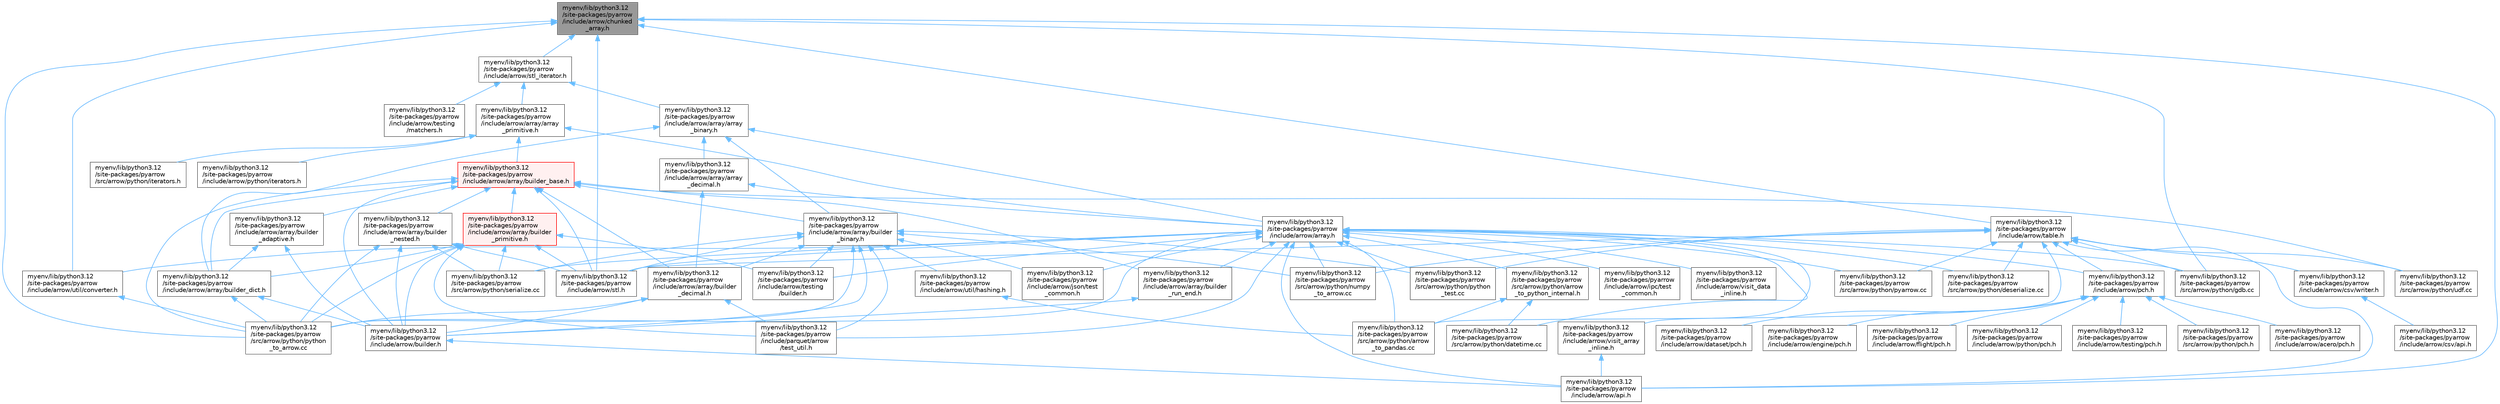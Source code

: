 digraph "myenv/lib/python3.12/site-packages/pyarrow/include/arrow/chunked_array.h"
{
 // LATEX_PDF_SIZE
  bgcolor="transparent";
  edge [fontname=Helvetica,fontsize=10,labelfontname=Helvetica,labelfontsize=10];
  node [fontname=Helvetica,fontsize=10,shape=box,height=0.2,width=0.4];
  Node1 [id="Node000001",label="myenv/lib/python3.12\l/site-packages/pyarrow\l/include/arrow/chunked\l_array.h",height=0.2,width=0.4,color="gray40", fillcolor="grey60", style="filled", fontcolor="black",tooltip=" "];
  Node1 -> Node2 [id="edge1_Node000001_Node000002",dir="back",color="steelblue1",style="solid",tooltip=" "];
  Node2 [id="Node000002",label="myenv/lib/python3.12\l/site-packages/pyarrow\l/include/arrow/api.h",height=0.2,width=0.4,color="grey40", fillcolor="white", style="filled",URL="$include_2arrow_2api_8h.html",tooltip=" "];
  Node1 -> Node3 [id="edge2_Node000001_Node000003",dir="back",color="steelblue1",style="solid",tooltip=" "];
  Node3 [id="Node000003",label="myenv/lib/python3.12\l/site-packages/pyarrow\l/include/arrow/stl.h",height=0.2,width=0.4,color="grey40", fillcolor="white", style="filled",URL="$stl_8h.html",tooltip=" "];
  Node1 -> Node4 [id="edge3_Node000001_Node000004",dir="back",color="steelblue1",style="solid",tooltip=" "];
  Node4 [id="Node000004",label="myenv/lib/python3.12\l/site-packages/pyarrow\l/include/arrow/stl_iterator.h",height=0.2,width=0.4,color="grey40", fillcolor="white", style="filled",URL="$stl__iterator_8h.html",tooltip=" "];
  Node4 -> Node5 [id="edge4_Node000004_Node000005",dir="back",color="steelblue1",style="solid",tooltip=" "];
  Node5 [id="Node000005",label="myenv/lib/python3.12\l/site-packages/pyarrow\l/include/arrow/array/array\l_binary.h",height=0.2,width=0.4,color="grey40", fillcolor="white", style="filled",URL="$array__binary_8h.html",tooltip=" "];
  Node5 -> Node6 [id="edge5_Node000005_Node000006",dir="back",color="steelblue1",style="solid",tooltip=" "];
  Node6 [id="Node000006",label="myenv/lib/python3.12\l/site-packages/pyarrow\l/include/arrow/array.h",height=0.2,width=0.4,color="grey40", fillcolor="white", style="filled",URL="$array_8h.html",tooltip=" "];
  Node6 -> Node2 [id="edge6_Node000006_Node000002",dir="back",color="steelblue1",style="solid",tooltip=" "];
  Node6 -> Node7 [id="edge7_Node000006_Node000007",dir="back",color="steelblue1",style="solid",tooltip=" "];
  Node7 [id="Node000007",label="myenv/lib/python3.12\l/site-packages/pyarrow\l/include/arrow/array/builder\l_run_end.h",height=0.2,width=0.4,color="grey40", fillcolor="white", style="filled",URL="$builder__run__end_8h.html",tooltip=" "];
  Node7 -> Node8 [id="edge8_Node000007_Node000008",dir="back",color="steelblue1",style="solid",tooltip=" "];
  Node8 [id="Node000008",label="myenv/lib/python3.12\l/site-packages/pyarrow\l/include/arrow/builder.h",height=0.2,width=0.4,color="grey40", fillcolor="white", style="filled",URL="$builder_8h.html",tooltip=" "];
  Node8 -> Node2 [id="edge9_Node000008_Node000002",dir="back",color="steelblue1",style="solid",tooltip=" "];
  Node6 -> Node9 [id="edge10_Node000006_Node000009",dir="back",color="steelblue1",style="solid",tooltip=" "];
  Node9 [id="Node000009",label="myenv/lib/python3.12\l/site-packages/pyarrow\l/include/arrow/ipc/test\l_common.h",height=0.2,width=0.4,color="grey40", fillcolor="white", style="filled",URL="$ipc_2test__common_8h.html",tooltip=" "];
  Node6 -> Node10 [id="edge11_Node000006_Node000010",dir="back",color="steelblue1",style="solid",tooltip=" "];
  Node10 [id="Node000010",label="myenv/lib/python3.12\l/site-packages/pyarrow\l/include/arrow/json/test\l_common.h",height=0.2,width=0.4,color="grey40", fillcolor="white", style="filled",URL="$json_2test__common_8h.html",tooltip=" "];
  Node6 -> Node11 [id="edge12_Node000006_Node000011",dir="back",color="steelblue1",style="solid",tooltip=" "];
  Node11 [id="Node000011",label="myenv/lib/python3.12\l/site-packages/pyarrow\l/include/arrow/pch.h",height=0.2,width=0.4,color="grey40", fillcolor="white", style="filled",URL="$include_2arrow_2pch_8h.html",tooltip=" "];
  Node11 -> Node12 [id="edge13_Node000011_Node000012",dir="back",color="steelblue1",style="solid",tooltip=" "];
  Node12 [id="Node000012",label="myenv/lib/python3.12\l/site-packages/pyarrow\l/include/arrow/acero/pch.h",height=0.2,width=0.4,color="grey40", fillcolor="white", style="filled",URL="$include_2arrow_2acero_2pch_8h.html",tooltip=" "];
  Node11 -> Node13 [id="edge14_Node000011_Node000013",dir="back",color="steelblue1",style="solid",tooltip=" "];
  Node13 [id="Node000013",label="myenv/lib/python3.12\l/site-packages/pyarrow\l/include/arrow/dataset/pch.h",height=0.2,width=0.4,color="grey40", fillcolor="white", style="filled",URL="$include_2arrow_2dataset_2pch_8h.html",tooltip=" "];
  Node11 -> Node14 [id="edge15_Node000011_Node000014",dir="back",color="steelblue1",style="solid",tooltip=" "];
  Node14 [id="Node000014",label="myenv/lib/python3.12\l/site-packages/pyarrow\l/include/arrow/engine/pch.h",height=0.2,width=0.4,color="grey40", fillcolor="white", style="filled",URL="$include_2arrow_2engine_2pch_8h.html",tooltip=" "];
  Node11 -> Node15 [id="edge16_Node000011_Node000015",dir="back",color="steelblue1",style="solid",tooltip=" "];
  Node15 [id="Node000015",label="myenv/lib/python3.12\l/site-packages/pyarrow\l/include/arrow/flight/pch.h",height=0.2,width=0.4,color="grey40", fillcolor="white", style="filled",URL="$include_2arrow_2flight_2pch_8h.html",tooltip=" "];
  Node11 -> Node16 [id="edge17_Node000011_Node000016",dir="back",color="steelblue1",style="solid",tooltip=" "];
  Node16 [id="Node000016",label="myenv/lib/python3.12\l/site-packages/pyarrow\l/include/arrow/python/pch.h",height=0.2,width=0.4,color="grey40", fillcolor="white", style="filled",URL="$include_2arrow_2python_2pch_8h.html",tooltip=" "];
  Node11 -> Node17 [id="edge18_Node000011_Node000017",dir="back",color="steelblue1",style="solid",tooltip=" "];
  Node17 [id="Node000017",label="myenv/lib/python3.12\l/site-packages/pyarrow\l/include/arrow/testing/pch.h",height=0.2,width=0.4,color="grey40", fillcolor="white", style="filled",URL="$include_2arrow_2testing_2pch_8h.html",tooltip=" "];
  Node11 -> Node18 [id="edge19_Node000011_Node000018",dir="back",color="steelblue1",style="solid",tooltip=" "];
  Node18 [id="Node000018",label="myenv/lib/python3.12\l/site-packages/pyarrow\l/src/arrow/python/pch.h",height=0.2,width=0.4,color="grey40", fillcolor="white", style="filled",URL="$src_2arrow_2python_2pch_8h.html",tooltip=" "];
  Node6 -> Node3 [id="edge20_Node000006_Node000003",dir="back",color="steelblue1",style="solid",tooltip=" "];
  Node6 -> Node19 [id="edge21_Node000006_Node000019",dir="back",color="steelblue1",style="solid",tooltip=" "];
  Node19 [id="Node000019",label="myenv/lib/python3.12\l/site-packages/pyarrow\l/include/arrow/testing\l/builder.h",height=0.2,width=0.4,color="grey40", fillcolor="white", style="filled",URL="$testing_2builder_8h.html",tooltip=" "];
  Node6 -> Node20 [id="edge22_Node000006_Node000020",dir="back",color="steelblue1",style="solid",tooltip=" "];
  Node20 [id="Node000020",label="myenv/lib/python3.12\l/site-packages/pyarrow\l/include/arrow/util/converter.h",height=0.2,width=0.4,color="grey40", fillcolor="white", style="filled",URL="$util_2converter_8h.html",tooltip=" "];
  Node20 -> Node21 [id="edge23_Node000020_Node000021",dir="back",color="steelblue1",style="solid",tooltip=" "];
  Node21 [id="Node000021",label="myenv/lib/python3.12\l/site-packages/pyarrow\l/src/arrow/python/python\l_to_arrow.cc",height=0.2,width=0.4,color="grey40", fillcolor="white", style="filled",URL="$python__to__arrow_8cc.html",tooltip=" "];
  Node6 -> Node22 [id="edge24_Node000006_Node000022",dir="back",color="steelblue1",style="solid",tooltip=" "];
  Node22 [id="Node000022",label="myenv/lib/python3.12\l/site-packages/pyarrow\l/include/arrow/visit_array\l_inline.h",height=0.2,width=0.4,color="grey40", fillcolor="white", style="filled",URL="$visit__array__inline_8h.html",tooltip=" "];
  Node22 -> Node2 [id="edge25_Node000022_Node000002",dir="back",color="steelblue1",style="solid",tooltip=" "];
  Node6 -> Node23 [id="edge26_Node000006_Node000023",dir="back",color="steelblue1",style="solid",tooltip=" "];
  Node23 [id="Node000023",label="myenv/lib/python3.12\l/site-packages/pyarrow\l/include/arrow/visit_data\l_inline.h",height=0.2,width=0.4,color="grey40", fillcolor="white", style="filled",URL="$visit__data__inline_8h.html",tooltip=" "];
  Node6 -> Node24 [id="edge27_Node000006_Node000024",dir="back",color="steelblue1",style="solid",tooltip=" "];
  Node24 [id="Node000024",label="myenv/lib/python3.12\l/site-packages/pyarrow\l/include/parquet/arrow\l/test_util.h",height=0.2,width=0.4,color="grey40", fillcolor="white", style="filled",URL="$parquet_2arrow_2test__util_8h.html",tooltip=" "];
  Node6 -> Node25 [id="edge28_Node000006_Node000025",dir="back",color="steelblue1",style="solid",tooltip=" "];
  Node25 [id="Node000025",label="myenv/lib/python3.12\l/site-packages/pyarrow\l/src/arrow/python/arrow\l_to_pandas.cc",height=0.2,width=0.4,color="grey40", fillcolor="white", style="filled",URL="$arrow__to__pandas_8cc.html",tooltip=" "];
  Node6 -> Node26 [id="edge29_Node000006_Node000026",dir="back",color="steelblue1",style="solid",tooltip=" "];
  Node26 [id="Node000026",label="myenv/lib/python3.12\l/site-packages/pyarrow\l/src/arrow/python/arrow\l_to_python_internal.h",height=0.2,width=0.4,color="grey40", fillcolor="white", style="filled",URL="$arrow__to__python__internal_8h.html",tooltip=" "];
  Node26 -> Node25 [id="edge30_Node000026_Node000025",dir="back",color="steelblue1",style="solid",tooltip=" "];
  Node26 -> Node27 [id="edge31_Node000026_Node000027",dir="back",color="steelblue1",style="solid",tooltip=" "];
  Node27 [id="Node000027",label="myenv/lib/python3.12\l/site-packages/pyarrow\l/src/arrow/python/datetime.cc",height=0.2,width=0.4,color="grey40", fillcolor="white", style="filled",URL="$datetime_8cc.html",tooltip=" "];
  Node6 -> Node27 [id="edge32_Node000006_Node000027",dir="back",color="steelblue1",style="solid",tooltip=" "];
  Node6 -> Node28 [id="edge33_Node000006_Node000028",dir="back",color="steelblue1",style="solid",tooltip=" "];
  Node28 [id="Node000028",label="myenv/lib/python3.12\l/site-packages/pyarrow\l/src/arrow/python/deserialize.cc",height=0.2,width=0.4,color="grey40", fillcolor="white", style="filled",URL="$deserialize_8cc.html",tooltip=" "];
  Node6 -> Node29 [id="edge34_Node000006_Node000029",dir="back",color="steelblue1",style="solid",tooltip=" "];
  Node29 [id="Node000029",label="myenv/lib/python3.12\l/site-packages/pyarrow\l/src/arrow/python/gdb.cc",height=0.2,width=0.4,color="grey40", fillcolor="white", style="filled",URL="$gdb_8cc.html",tooltip=" "];
  Node6 -> Node30 [id="edge35_Node000006_Node000030",dir="back",color="steelblue1",style="solid",tooltip=" "];
  Node30 [id="Node000030",label="myenv/lib/python3.12\l/site-packages/pyarrow\l/src/arrow/python/numpy\l_to_arrow.cc",height=0.2,width=0.4,color="grey40", fillcolor="white", style="filled",URL="$numpy__to__arrow_8cc.html",tooltip=" "];
  Node6 -> Node31 [id="edge36_Node000006_Node000031",dir="back",color="steelblue1",style="solid",tooltip=" "];
  Node31 [id="Node000031",label="myenv/lib/python3.12\l/site-packages/pyarrow\l/src/arrow/python/pyarrow.cc",height=0.2,width=0.4,color="grey40", fillcolor="white", style="filled",URL="$pyarrow_8cc.html",tooltip=" "];
  Node6 -> Node32 [id="edge37_Node000006_Node000032",dir="back",color="steelblue1",style="solid",tooltip=" "];
  Node32 [id="Node000032",label="myenv/lib/python3.12\l/site-packages/pyarrow\l/src/arrow/python/python\l_test.cc",height=0.2,width=0.4,color="grey40", fillcolor="white", style="filled",URL="$python__test_8cc.html",tooltip=" "];
  Node6 -> Node21 [id="edge38_Node000006_Node000021",dir="back",color="steelblue1",style="solid",tooltip=" "];
  Node6 -> Node33 [id="edge39_Node000006_Node000033",dir="back",color="steelblue1",style="solid",tooltip=" "];
  Node33 [id="Node000033",label="myenv/lib/python3.12\l/site-packages/pyarrow\l/src/arrow/python/serialize.cc",height=0.2,width=0.4,color="grey40", fillcolor="white", style="filled",URL="$serialize_8cc.html",tooltip=" "];
  Node5 -> Node34 [id="edge40_Node000005_Node000034",dir="back",color="steelblue1",style="solid",tooltip=" "];
  Node34 [id="Node000034",label="myenv/lib/python3.12\l/site-packages/pyarrow\l/include/arrow/array/array\l_decimal.h",height=0.2,width=0.4,color="grey40", fillcolor="white", style="filled",URL="$array__decimal_8h.html",tooltip=" "];
  Node34 -> Node6 [id="edge41_Node000034_Node000006",dir="back",color="steelblue1",style="solid",tooltip=" "];
  Node34 -> Node35 [id="edge42_Node000034_Node000035",dir="back",color="steelblue1",style="solid",tooltip=" "];
  Node35 [id="Node000035",label="myenv/lib/python3.12\l/site-packages/pyarrow\l/include/arrow/array/builder\l_decimal.h",height=0.2,width=0.4,color="grey40", fillcolor="white", style="filled",URL="$builder__decimal_8h.html",tooltip=" "];
  Node35 -> Node8 [id="edge43_Node000035_Node000008",dir="back",color="steelblue1",style="solid",tooltip=" "];
  Node35 -> Node24 [id="edge44_Node000035_Node000024",dir="back",color="steelblue1",style="solid",tooltip=" "];
  Node35 -> Node21 [id="edge45_Node000035_Node000021",dir="back",color="steelblue1",style="solid",tooltip=" "];
  Node5 -> Node36 [id="edge46_Node000005_Node000036",dir="back",color="steelblue1",style="solid",tooltip=" "];
  Node36 [id="Node000036",label="myenv/lib/python3.12\l/site-packages/pyarrow\l/include/arrow/array/builder\l_binary.h",height=0.2,width=0.4,color="grey40", fillcolor="white", style="filled",URL="$builder__binary_8h.html",tooltip=" "];
  Node36 -> Node35 [id="edge47_Node000036_Node000035",dir="back",color="steelblue1",style="solid",tooltip=" "];
  Node36 -> Node8 [id="edge48_Node000036_Node000008",dir="back",color="steelblue1",style="solid",tooltip=" "];
  Node36 -> Node10 [id="edge49_Node000036_Node000010",dir="back",color="steelblue1",style="solid",tooltip=" "];
  Node36 -> Node3 [id="edge50_Node000036_Node000003",dir="back",color="steelblue1",style="solid",tooltip=" "];
  Node36 -> Node19 [id="edge51_Node000036_Node000019",dir="back",color="steelblue1",style="solid",tooltip=" "];
  Node36 -> Node37 [id="edge52_Node000036_Node000037",dir="back",color="steelblue1",style="solid",tooltip=" "];
  Node37 [id="Node000037",label="myenv/lib/python3.12\l/site-packages/pyarrow\l/include/arrow/util/hashing.h",height=0.2,width=0.4,color="grey40", fillcolor="white", style="filled",URL="$hashing_8h.html",tooltip=" "];
  Node37 -> Node25 [id="edge53_Node000037_Node000025",dir="back",color="steelblue1",style="solid",tooltip=" "];
  Node36 -> Node24 [id="edge54_Node000036_Node000024",dir="back",color="steelblue1",style="solid",tooltip=" "];
  Node36 -> Node30 [id="edge55_Node000036_Node000030",dir="back",color="steelblue1",style="solid",tooltip=" "];
  Node36 -> Node32 [id="edge56_Node000036_Node000032",dir="back",color="steelblue1",style="solid",tooltip=" "];
  Node36 -> Node21 [id="edge57_Node000036_Node000021",dir="back",color="steelblue1",style="solid",tooltip=" "];
  Node36 -> Node33 [id="edge58_Node000036_Node000033",dir="back",color="steelblue1",style="solid",tooltip=" "];
  Node5 -> Node38 [id="edge59_Node000005_Node000038",dir="back",color="steelblue1",style="solid",tooltip=" "];
  Node38 [id="Node000038",label="myenv/lib/python3.12\l/site-packages/pyarrow\l/include/arrow/array/builder_dict.h",height=0.2,width=0.4,color="grey40", fillcolor="white", style="filled",URL="$builder__dict_8h.html",tooltip=" "];
  Node38 -> Node8 [id="edge60_Node000038_Node000008",dir="back",color="steelblue1",style="solid",tooltip=" "];
  Node38 -> Node21 [id="edge61_Node000038_Node000021",dir="back",color="steelblue1",style="solid",tooltip=" "];
  Node4 -> Node39 [id="edge62_Node000004_Node000039",dir="back",color="steelblue1",style="solid",tooltip=" "];
  Node39 [id="Node000039",label="myenv/lib/python3.12\l/site-packages/pyarrow\l/include/arrow/array/array\l_primitive.h",height=0.2,width=0.4,color="grey40", fillcolor="white", style="filled",URL="$array__primitive_8h.html",tooltip=" "];
  Node39 -> Node6 [id="edge63_Node000039_Node000006",dir="back",color="steelblue1",style="solid",tooltip=" "];
  Node39 -> Node40 [id="edge64_Node000039_Node000040",dir="back",color="steelblue1",style="solid",tooltip=" "];
  Node40 [id="Node000040",label="myenv/lib/python3.12\l/site-packages/pyarrow\l/include/arrow/array/builder_base.h",height=0.2,width=0.4,color="red", fillcolor="#FFF0F0", style="filled",URL="$builder__base_8h.html",tooltip=" "];
  Node40 -> Node41 [id="edge65_Node000040_Node000041",dir="back",color="steelblue1",style="solid",tooltip=" "];
  Node41 [id="Node000041",label="myenv/lib/python3.12\l/site-packages/pyarrow\l/include/arrow/array/builder\l_adaptive.h",height=0.2,width=0.4,color="grey40", fillcolor="white", style="filled",URL="$builder__adaptive_8h.html",tooltip=" "];
  Node41 -> Node38 [id="edge66_Node000041_Node000038",dir="back",color="steelblue1",style="solid",tooltip=" "];
  Node41 -> Node8 [id="edge67_Node000041_Node000008",dir="back",color="steelblue1",style="solid",tooltip=" "];
  Node40 -> Node36 [id="edge68_Node000040_Node000036",dir="back",color="steelblue1",style="solid",tooltip=" "];
  Node40 -> Node35 [id="edge69_Node000040_Node000035",dir="back",color="steelblue1",style="solid",tooltip=" "];
  Node40 -> Node38 [id="edge70_Node000040_Node000038",dir="back",color="steelblue1",style="solid",tooltip=" "];
  Node40 -> Node42 [id="edge71_Node000040_Node000042",dir="back",color="steelblue1",style="solid",tooltip=" "];
  Node42 [id="Node000042",label="myenv/lib/python3.12\l/site-packages/pyarrow\l/include/arrow/array/builder\l_nested.h",height=0.2,width=0.4,color="grey40", fillcolor="white", style="filled",URL="$builder__nested_8h.html",tooltip=" "];
  Node42 -> Node8 [id="edge72_Node000042_Node000008",dir="back",color="steelblue1",style="solid",tooltip=" "];
  Node42 -> Node3 [id="edge73_Node000042_Node000003",dir="back",color="steelblue1",style="solid",tooltip=" "];
  Node42 -> Node21 [id="edge74_Node000042_Node000021",dir="back",color="steelblue1",style="solid",tooltip=" "];
  Node42 -> Node33 [id="edge75_Node000042_Node000033",dir="back",color="steelblue1",style="solid",tooltip=" "];
  Node40 -> Node43 [id="edge76_Node000040_Node000043",dir="back",color="steelblue1",style="solid",tooltip=" "];
  Node43 [id="Node000043",label="myenv/lib/python3.12\l/site-packages/pyarrow\l/include/arrow/array/builder\l_primitive.h",height=0.2,width=0.4,color="red", fillcolor="#FFF0F0", style="filled",URL="$builder__primitive_8h.html",tooltip=" "];
  Node43 -> Node38 [id="edge77_Node000043_Node000038",dir="back",color="steelblue1",style="solid",tooltip=" "];
  Node43 -> Node8 [id="edge78_Node000043_Node000008",dir="back",color="steelblue1",style="solid",tooltip=" "];
  Node43 -> Node3 [id="edge79_Node000043_Node000003",dir="back",color="steelblue1",style="solid",tooltip=" "];
  Node43 -> Node19 [id="edge80_Node000043_Node000019",dir="back",color="steelblue1",style="solid",tooltip=" "];
  Node43 -> Node24 [id="edge81_Node000043_Node000024",dir="back",color="steelblue1",style="solid",tooltip=" "];
  Node43 -> Node21 [id="edge82_Node000043_Node000021",dir="back",color="steelblue1",style="solid",tooltip=" "];
  Node43 -> Node33 [id="edge83_Node000043_Node000033",dir="back",color="steelblue1",style="solid",tooltip=" "];
  Node40 -> Node7 [id="edge84_Node000040_Node000007",dir="back",color="steelblue1",style="solid",tooltip=" "];
  Node40 -> Node8 [id="edge85_Node000040_Node000008",dir="back",color="steelblue1",style="solid",tooltip=" "];
  Node40 -> Node3 [id="edge86_Node000040_Node000003",dir="back",color="steelblue1",style="solid",tooltip=" "];
  Node40 -> Node21 [id="edge87_Node000040_Node000021",dir="back",color="steelblue1",style="solid",tooltip=" "];
  Node40 -> Node48 [id="edge88_Node000040_Node000048",dir="back",color="steelblue1",style="solid",tooltip=" "];
  Node48 [id="Node000048",label="myenv/lib/python3.12\l/site-packages/pyarrow\l/src/arrow/python/udf.cc",height=0.2,width=0.4,color="grey40", fillcolor="white", style="filled",URL="$udf_8cc.html",tooltip=" "];
  Node39 -> Node49 [id="edge89_Node000039_Node000049",dir="back",color="steelblue1",style="solid",tooltip=" "];
  Node49 [id="Node000049",label="myenv/lib/python3.12\l/site-packages/pyarrow\l/include/arrow/python/iterators.h",height=0.2,width=0.4,color="grey40", fillcolor="white", style="filled",URL="$include_2arrow_2python_2iterators_8h.html",tooltip=" "];
  Node39 -> Node50 [id="edge90_Node000039_Node000050",dir="back",color="steelblue1",style="solid",tooltip=" "];
  Node50 [id="Node000050",label="myenv/lib/python3.12\l/site-packages/pyarrow\l/src/arrow/python/iterators.h",height=0.2,width=0.4,color="grey40", fillcolor="white", style="filled",URL="$src_2arrow_2python_2iterators_8h.html",tooltip=" "];
  Node4 -> Node51 [id="edge91_Node000004_Node000051",dir="back",color="steelblue1",style="solid",tooltip=" "];
  Node51 [id="Node000051",label="myenv/lib/python3.12\l/site-packages/pyarrow\l/include/arrow/testing\l/matchers.h",height=0.2,width=0.4,color="grey40", fillcolor="white", style="filled",URL="$matchers_8h.html",tooltip=" "];
  Node1 -> Node52 [id="edge92_Node000001_Node000052",dir="back",color="steelblue1",style="solid",tooltip=" "];
  Node52 [id="Node000052",label="myenv/lib/python3.12\l/site-packages/pyarrow\l/include/arrow/table.h",height=0.2,width=0.4,color="grey40", fillcolor="white", style="filled",URL="$table_8h.html",tooltip=" "];
  Node52 -> Node2 [id="edge93_Node000052_Node000002",dir="back",color="steelblue1",style="solid",tooltip=" "];
  Node52 -> Node53 [id="edge94_Node000052_Node000053",dir="back",color="steelblue1",style="solid",tooltip=" "];
  Node53 [id="Node000053",label="myenv/lib/python3.12\l/site-packages/pyarrow\l/include/arrow/csv/writer.h",height=0.2,width=0.4,color="grey40", fillcolor="white", style="filled",URL="$arrow_2csv_2writer_8h.html",tooltip=" "];
  Node53 -> Node54 [id="edge95_Node000053_Node000054",dir="back",color="steelblue1",style="solid",tooltip=" "];
  Node54 [id="Node000054",label="myenv/lib/python3.12\l/site-packages/pyarrow\l/include/arrow/csv/api.h",height=0.2,width=0.4,color="grey40", fillcolor="white", style="filled",URL="$include_2arrow_2csv_2api_8h.html",tooltip=" "];
  Node52 -> Node11 [id="edge96_Node000052_Node000011",dir="back",color="steelblue1",style="solid",tooltip=" "];
  Node52 -> Node3 [id="edge97_Node000052_Node000003",dir="back",color="steelblue1",style="solid",tooltip=" "];
  Node52 -> Node25 [id="edge98_Node000052_Node000025",dir="back",color="steelblue1",style="solid",tooltip=" "];
  Node52 -> Node28 [id="edge99_Node000052_Node000028",dir="back",color="steelblue1",style="solid",tooltip=" "];
  Node52 -> Node29 [id="edge100_Node000052_Node000029",dir="back",color="steelblue1",style="solid",tooltip=" "];
  Node52 -> Node30 [id="edge101_Node000052_Node000030",dir="back",color="steelblue1",style="solid",tooltip=" "];
  Node52 -> Node31 [id="edge102_Node000052_Node000031",dir="back",color="steelblue1",style="solid",tooltip=" "];
  Node52 -> Node32 [id="edge103_Node000052_Node000032",dir="back",color="steelblue1",style="solid",tooltip=" "];
  Node52 -> Node48 [id="edge104_Node000052_Node000048",dir="back",color="steelblue1",style="solid",tooltip=" "];
  Node1 -> Node20 [id="edge105_Node000001_Node000020",dir="back",color="steelblue1",style="solid",tooltip=" "];
  Node1 -> Node29 [id="edge106_Node000001_Node000029",dir="back",color="steelblue1",style="solid",tooltip=" "];
  Node1 -> Node21 [id="edge107_Node000001_Node000021",dir="back",color="steelblue1",style="solid",tooltip=" "];
}
